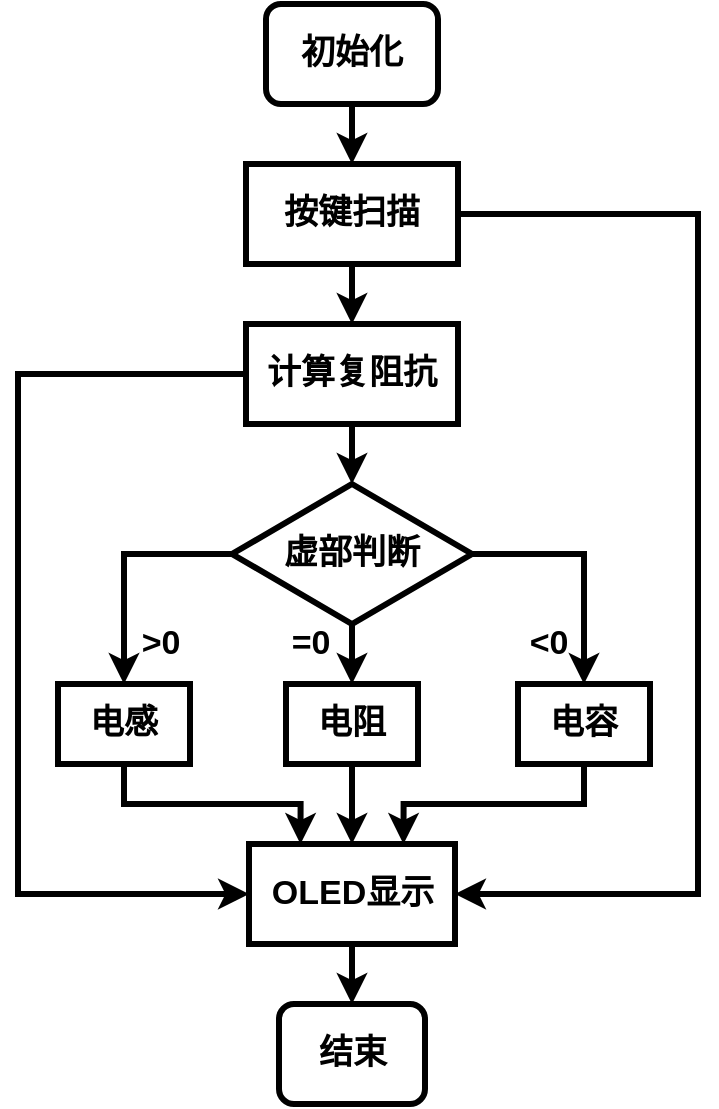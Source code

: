 <mxfile version="15.0.3" type="github">
  <diagram id="Muz9pPfY8YsB2fUk6h5s" name="Page-1">
    <mxGraphModel dx="1221" dy="631" grid="0" gridSize="10" guides="1" tooltips="1" connect="1" arrows="1" fold="1" page="0" pageScale="1" pageWidth="827" pageHeight="1169" math="0" shadow="0">
      <root>
        <mxCell id="0" />
        <mxCell id="1" parent="0" />
        <mxCell id="rEOayMjC3FqxbJ5FP5kW-1" value="&lt;b&gt;&lt;font style=&quot;font-size: 17px&quot;&gt;初始化&lt;/font&gt;&lt;/b&gt;" style="rounded=1;whiteSpace=wrap;html=1;strokeWidth=3;" vertex="1" parent="1">
          <mxGeometry x="294" y="150" width="86" height="50" as="geometry" />
        </mxCell>
        <mxCell id="rEOayMjC3FqxbJ5FP5kW-17" style="edgeStyle=orthogonalEdgeStyle;rounded=0;orthogonalLoop=1;jettySize=auto;html=1;exitX=0.5;exitY=1;exitDx=0;exitDy=0;entryX=0.5;entryY=0;entryDx=0;entryDy=0;strokeWidth=3;" edge="1" parent="1" target="rEOayMjC3FqxbJ5FP5kW-4">
          <mxGeometry relative="1" as="geometry">
            <mxPoint x="337" y="200" as="sourcePoint" />
          </mxGeometry>
        </mxCell>
        <mxCell id="rEOayMjC3FqxbJ5FP5kW-18" style="edgeStyle=orthogonalEdgeStyle;rounded=0;orthogonalLoop=1;jettySize=auto;html=1;exitX=0.5;exitY=1;exitDx=0;exitDy=0;entryX=0.5;entryY=0;entryDx=0;entryDy=0;strokeWidth=3;" edge="1" parent="1" source="rEOayMjC3FqxbJ5FP5kW-4" target="rEOayMjC3FqxbJ5FP5kW-7">
          <mxGeometry relative="1" as="geometry" />
        </mxCell>
        <mxCell id="rEOayMjC3FqxbJ5FP5kW-26" style="edgeStyle=orthogonalEdgeStyle;rounded=0;orthogonalLoop=1;jettySize=auto;html=1;entryX=1;entryY=0.5;entryDx=0;entryDy=0;strokeWidth=3;" edge="1" parent="1" source="rEOayMjC3FqxbJ5FP5kW-4" target="rEOayMjC3FqxbJ5FP5kW-13">
          <mxGeometry relative="1" as="geometry">
            <Array as="points">
              <mxPoint x="510" y="255" />
              <mxPoint x="510" y="595" />
            </Array>
          </mxGeometry>
        </mxCell>
        <mxCell id="rEOayMjC3FqxbJ5FP5kW-4" value="&lt;b&gt;&lt;font style=&quot;font-size: 17px&quot;&gt;按键扫描&lt;/font&gt;&lt;/b&gt;" style="rounded=0;whiteSpace=wrap;html=1;strokeWidth=3;" vertex="1" parent="1">
          <mxGeometry x="284" y="230" width="106" height="50" as="geometry" />
        </mxCell>
        <mxCell id="rEOayMjC3FqxbJ5FP5kW-20" style="edgeStyle=orthogonalEdgeStyle;rounded=0;orthogonalLoop=1;jettySize=auto;html=1;exitX=0.5;exitY=1;exitDx=0;exitDy=0;entryX=0.5;entryY=0;entryDx=0;entryDy=0;strokeWidth=3;" edge="1" parent="1" source="rEOayMjC3FqxbJ5FP5kW-5" target="rEOayMjC3FqxbJ5FP5kW-10">
          <mxGeometry relative="1" as="geometry" />
        </mxCell>
        <mxCell id="rEOayMjC3FqxbJ5FP5kW-23" style="edgeStyle=orthogonalEdgeStyle;rounded=0;orthogonalLoop=1;jettySize=auto;html=1;exitX=0;exitY=0.5;exitDx=0;exitDy=0;entryX=0.5;entryY=0;entryDx=0;entryDy=0;strokeWidth=3;" edge="1" parent="1" source="rEOayMjC3FqxbJ5FP5kW-5" target="rEOayMjC3FqxbJ5FP5kW-9">
          <mxGeometry relative="1" as="geometry" />
        </mxCell>
        <mxCell id="rEOayMjC3FqxbJ5FP5kW-24" style="edgeStyle=orthogonalEdgeStyle;rounded=0;orthogonalLoop=1;jettySize=auto;html=1;exitX=1;exitY=0.5;exitDx=0;exitDy=0;entryX=0.5;entryY=0;entryDx=0;entryDy=0;strokeWidth=3;" edge="1" parent="1" source="rEOayMjC3FqxbJ5FP5kW-5" target="rEOayMjC3FqxbJ5FP5kW-11">
          <mxGeometry relative="1" as="geometry" />
        </mxCell>
        <mxCell id="rEOayMjC3FqxbJ5FP5kW-5" value="&lt;b&gt;&lt;font style=&quot;font-size: 17px&quot;&gt;虚部判断&lt;/font&gt;&lt;/b&gt;" style="rhombus;whiteSpace=wrap;html=1;strokeWidth=3;" vertex="1" parent="1">
          <mxGeometry x="277" y="390" width="120" height="70" as="geometry" />
        </mxCell>
        <mxCell id="rEOayMjC3FqxbJ5FP5kW-19" style="edgeStyle=orthogonalEdgeStyle;rounded=0;orthogonalLoop=1;jettySize=auto;html=1;exitX=0.5;exitY=1;exitDx=0;exitDy=0;entryX=0.5;entryY=0;entryDx=0;entryDy=0;strokeWidth=3;" edge="1" parent="1" source="rEOayMjC3FqxbJ5FP5kW-7" target="rEOayMjC3FqxbJ5FP5kW-5">
          <mxGeometry relative="1" as="geometry" />
        </mxCell>
        <mxCell id="rEOayMjC3FqxbJ5FP5kW-27" style="edgeStyle=orthogonalEdgeStyle;rounded=0;orthogonalLoop=1;jettySize=auto;html=1;entryX=0;entryY=0.5;entryDx=0;entryDy=0;strokeWidth=3;" edge="1" parent="1" source="rEOayMjC3FqxbJ5FP5kW-7" target="rEOayMjC3FqxbJ5FP5kW-13">
          <mxGeometry relative="1" as="geometry">
            <Array as="points">
              <mxPoint x="170" y="335" />
              <mxPoint x="170" y="595" />
            </Array>
          </mxGeometry>
        </mxCell>
        <mxCell id="rEOayMjC3FqxbJ5FP5kW-7" value="&lt;b&gt;&lt;font style=&quot;font-size: 17px&quot;&gt;计算复阻抗&lt;/font&gt;&lt;/b&gt;" style="rounded=0;whiteSpace=wrap;html=1;strokeWidth=3;" vertex="1" parent="1">
          <mxGeometry x="284" y="310" width="106" height="50" as="geometry" />
        </mxCell>
        <mxCell id="rEOayMjC3FqxbJ5FP5kW-33" style="edgeStyle=orthogonalEdgeStyle;rounded=0;orthogonalLoop=1;jettySize=auto;html=1;entryX=0.25;entryY=0;entryDx=0;entryDy=0;strokeWidth=3;" edge="1" parent="1" source="rEOayMjC3FqxbJ5FP5kW-9" target="rEOayMjC3FqxbJ5FP5kW-13">
          <mxGeometry relative="1" as="geometry">
            <Array as="points">
              <mxPoint x="223" y="550" />
              <mxPoint x="311" y="550" />
            </Array>
          </mxGeometry>
        </mxCell>
        <mxCell id="rEOayMjC3FqxbJ5FP5kW-9" value="&lt;b&gt;&lt;font style=&quot;font-size: 17px&quot;&gt;电感&lt;/font&gt;&lt;/b&gt;" style="rounded=0;whiteSpace=wrap;html=1;strokeWidth=3;" vertex="1" parent="1">
          <mxGeometry x="190" y="490" width="66" height="40" as="geometry" />
        </mxCell>
        <mxCell id="rEOayMjC3FqxbJ5FP5kW-21" style="edgeStyle=orthogonalEdgeStyle;rounded=0;orthogonalLoop=1;jettySize=auto;html=1;exitX=0.5;exitY=1;exitDx=0;exitDy=0;entryX=0.5;entryY=0;entryDx=0;entryDy=0;strokeWidth=3;" edge="1" parent="1" source="rEOayMjC3FqxbJ5FP5kW-10" target="rEOayMjC3FqxbJ5FP5kW-13">
          <mxGeometry relative="1" as="geometry" />
        </mxCell>
        <mxCell id="rEOayMjC3FqxbJ5FP5kW-10" value="&lt;b&gt;&lt;font style=&quot;font-size: 17px&quot;&gt;电阻&lt;/font&gt;&lt;/b&gt;" style="rounded=0;whiteSpace=wrap;html=1;strokeWidth=3;" vertex="1" parent="1">
          <mxGeometry x="304" y="490" width="66" height="40" as="geometry" />
        </mxCell>
        <mxCell id="rEOayMjC3FqxbJ5FP5kW-32" style="edgeStyle=orthogonalEdgeStyle;rounded=0;orthogonalLoop=1;jettySize=auto;html=1;entryX=0.75;entryY=0;entryDx=0;entryDy=0;strokeWidth=3;" edge="1" parent="1" source="rEOayMjC3FqxbJ5FP5kW-11" target="rEOayMjC3FqxbJ5FP5kW-13">
          <mxGeometry relative="1" as="geometry">
            <Array as="points">
              <mxPoint x="453" y="550" />
              <mxPoint x="363" y="550" />
            </Array>
          </mxGeometry>
        </mxCell>
        <mxCell id="rEOayMjC3FqxbJ5FP5kW-11" value="&lt;b&gt;&lt;font style=&quot;font-size: 17px&quot;&gt;电容&lt;/font&gt;&lt;/b&gt;" style="rounded=0;whiteSpace=wrap;html=1;strokeWidth=3;" vertex="1" parent="1">
          <mxGeometry x="420" y="490" width="66" height="40" as="geometry" />
        </mxCell>
        <mxCell id="rEOayMjC3FqxbJ5FP5kW-22" style="edgeStyle=orthogonalEdgeStyle;rounded=0;orthogonalLoop=1;jettySize=auto;html=1;exitX=0.5;exitY=1;exitDx=0;exitDy=0;entryX=0.5;entryY=0;entryDx=0;entryDy=0;strokeWidth=3;" edge="1" parent="1" source="rEOayMjC3FqxbJ5FP5kW-13" target="rEOayMjC3FqxbJ5FP5kW-14">
          <mxGeometry relative="1" as="geometry" />
        </mxCell>
        <mxCell id="rEOayMjC3FqxbJ5FP5kW-13" value="&lt;b&gt;&lt;font style=&quot;font-size: 17px&quot;&gt;OLED显示&lt;/font&gt;&lt;/b&gt;" style="rounded=0;whiteSpace=wrap;html=1;strokeWidth=3;" vertex="1" parent="1">
          <mxGeometry x="285.5" y="570" width="103" height="50" as="geometry" />
        </mxCell>
        <mxCell id="rEOayMjC3FqxbJ5FP5kW-14" value="&lt;b&gt;&lt;font style=&quot;font-size: 17px&quot;&gt;结束&lt;/font&gt;&lt;/b&gt;" style="rounded=1;whiteSpace=wrap;html=1;strokeWidth=3;" vertex="1" parent="1">
          <mxGeometry x="300.5" y="650" width="73" height="50" as="geometry" />
        </mxCell>
        <mxCell id="rEOayMjC3FqxbJ5FP5kW-35" value="&lt;b&gt;&lt;font style=&quot;font-size: 17px&quot;&gt;&amp;gt;0&lt;/font&gt;&lt;/b&gt;" style="text;html=1;align=center;verticalAlign=middle;resizable=0;points=[];autosize=1;strokeColor=none;" vertex="1" parent="1">
          <mxGeometry x="226" y="460" width="30" height="20" as="geometry" />
        </mxCell>
        <mxCell id="rEOayMjC3FqxbJ5FP5kW-37" value="&lt;b&gt;&lt;font style=&quot;font-size: 17px&quot;&gt;=0&lt;/font&gt;&lt;/b&gt;" style="text;html=1;align=center;verticalAlign=middle;resizable=0;points=[];autosize=1;strokeColor=none;" vertex="1" parent="1">
          <mxGeometry x="300.5" y="460" width="30" height="20" as="geometry" />
        </mxCell>
        <mxCell id="rEOayMjC3FqxbJ5FP5kW-38" value="&lt;b&gt;&lt;font style=&quot;font-size: 17px&quot;&gt;&amp;lt;0&lt;/font&gt;&lt;/b&gt;" style="text;html=1;align=center;verticalAlign=middle;resizable=0;points=[];autosize=1;strokeColor=none;" vertex="1" parent="1">
          <mxGeometry x="420" y="460" width="30" height="20" as="geometry" />
        </mxCell>
      </root>
    </mxGraphModel>
  </diagram>
</mxfile>
